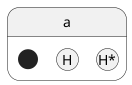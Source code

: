 {
  "sha1": "26ykdn2lfy3nhjq9kjb11qt0rb17q77",
  "insertion": {
    "when": "2024-05-30T20:48:19.918Z",
    "url": "https://forum.plantuml.net/16824/can-history-deep-history-substates-specified-alias-manner",
    "user": "plantuml@gmail.com"
  }
}
@startuml
state a {
   state start1 as "Start 1" <<start>>
   state history2 as "History 2" <<history>>
   state history3 as "History 3" <<history*>>
}
@enduml

